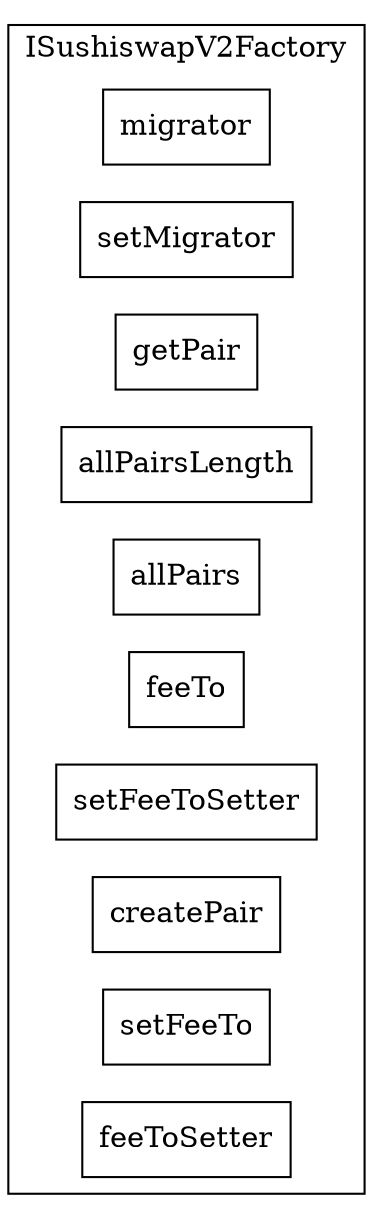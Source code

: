 strict digraph {
rankdir="LR"
node [shape=box]
subgraph cluster_1014_ISushiswapV2Factory {
label = "ISushiswapV2Factory"
"1014_migrator" [label="migrator"]
"1014_setMigrator" [label="setMigrator"]
"1014_getPair" [label="getPair"]
"1014_allPairsLength" [label="allPairsLength"]
"1014_allPairs" [label="allPairs"]
"1014_feeTo" [label="feeTo"]
"1014_setFeeToSetter" [label="setFeeToSetter"]
"1014_createPair" [label="createPair"]
"1014_setFeeTo" [label="setFeeTo"]
"1014_feeToSetter" [label="feeToSetter"]
}subgraph cluster_solidity {
label = "[Solidity]"
}
}